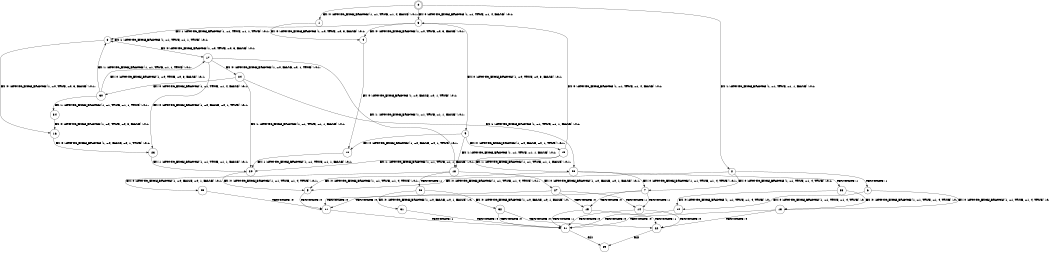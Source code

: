 digraph BCG {
size = "7, 10.5";
center = TRUE;
node [shape = circle];
0 [peripheries = 2];
0 -> 1 [label = "EX !0 !ATOMIC_EXCH_BRANCH (1, +1, TRUE, +1, 4, FALSE) !:0:1:"];
0 -> 2 [label = "EX !1 !ATOMIC_EXCH_BRANCH (1, +1, TRUE, +1, 1, FALSE) !:0:1:"];
0 -> 3 [label = "EX !0 !ATOMIC_EXCH_BRANCH (1, +1, TRUE, +1, 4, FALSE) !:0:1:"];
1 -> 4 [label = "EX !0 !ATOMIC_EXCH_BRANCH (1, +0, TRUE, +0, 3, FALSE) !:0:1:"];
2 -> 5 [label = "EX !0 !ATOMIC_EXCH_BRANCH (1, +1, TRUE, +1, 4, TRUE) !:0:1:"];
2 -> 6 [label = "TERMINATE !1"];
2 -> 7 [label = "EX !0 !ATOMIC_EXCH_BRANCH (1, +1, TRUE, +1, 4, TRUE) !:0:1:"];
3 -> 4 [label = "EX !0 !ATOMIC_EXCH_BRANCH (1, +0, TRUE, +0, 3, FALSE) !:0:1:"];
3 -> 8 [label = "EX !1 !ATOMIC_EXCH_BRANCH (1, +1, TRUE, +1, 1, TRUE) !:0:1:"];
3 -> 9 [label = "EX !0 !ATOMIC_EXCH_BRANCH (1, +0, TRUE, +0, 3, FALSE) !:0:1:"];
4 -> 10 [label = "EX !0 !ATOMIC_EXCH_BRANCH (1, +0, FALSE, +0, 1, TRUE) !:0:1:"];
5 -> 11 [label = "TERMINATE !0"];
6 -> 12 [label = "EX !0 !ATOMIC_EXCH_BRANCH (1, +1, TRUE, +1, 4, TRUE) !:0:"];
6 -> 13 [label = "EX !0 !ATOMIC_EXCH_BRANCH (1, +1, TRUE, +1, 4, TRUE) !:0:"];
7 -> 11 [label = "TERMINATE !0"];
7 -> 14 [label = "TERMINATE !1"];
7 -> 15 [label = "TERMINATE !0"];
8 -> 16 [label = "EX !0 !ATOMIC_EXCH_BRANCH (1, +0, TRUE, +0, 3, FALSE) !:0:1:"];
8 -> 8 [label = "EX !1 !ATOMIC_EXCH_BRANCH (1, +1, TRUE, +1, 1, TRUE) !:0:1:"];
8 -> 17 [label = "EX !0 !ATOMIC_EXCH_BRANCH (1, +0, TRUE, +0, 3, FALSE) !:0:1:"];
9 -> 10 [label = "EX !0 !ATOMIC_EXCH_BRANCH (1, +0, FALSE, +0, 1, TRUE) !:0:1:"];
9 -> 18 [label = "EX !1 !ATOMIC_EXCH_BRANCH (1, +1, TRUE, +1, 1, FALSE) !:0:1:"];
9 -> 19 [label = "EX !0 !ATOMIC_EXCH_BRANCH (1, +0, FALSE, +0, 1, TRUE) !:0:1:"];
10 -> 20 [label = "EX !1 !ATOMIC_EXCH_BRANCH (1, +1, TRUE, +1, 1, FALSE) !:0:1:"];
11 -> 21 [label = "TERMINATE !1"];
12 -> 21 [label = "TERMINATE !0"];
13 -> 21 [label = "TERMINATE !0"];
13 -> 22 [label = "TERMINATE !0"];
14 -> 21 [label = "TERMINATE !0"];
14 -> 22 [label = "TERMINATE !0"];
15 -> 21 [label = "TERMINATE !1"];
15 -> 22 [label = "TERMINATE !1"];
16 -> 23 [label = "EX !0 !ATOMIC_EXCH_BRANCH (1, +0, FALSE, +0, 1, TRUE) !:0:1:"];
17 -> 23 [label = "EX !0 !ATOMIC_EXCH_BRANCH (1, +0, FALSE, +0, 1, TRUE) !:0:1:"];
17 -> 18 [label = "EX !1 !ATOMIC_EXCH_BRANCH (1, +1, TRUE, +1, 1, FALSE) !:0:1:"];
17 -> 24 [label = "EX !0 !ATOMIC_EXCH_BRANCH (1, +0, FALSE, +0, 1, TRUE) !:0:1:"];
18 -> 25 [label = "EX !0 !ATOMIC_EXCH_BRANCH (1, +0, FALSE, +0, 1, FALSE) !:0:1:"];
18 -> 26 [label = "TERMINATE !1"];
18 -> 27 [label = "EX !0 !ATOMIC_EXCH_BRANCH (1, +0, FALSE, +0, 1, FALSE) !:0:1:"];
19 -> 20 [label = "EX !1 !ATOMIC_EXCH_BRANCH (1, +1, TRUE, +1, 1, FALSE) !:0:1:"];
19 -> 28 [label = "EX !1 !ATOMIC_EXCH_BRANCH (1, +1, TRUE, +1, 1, FALSE) !:0:1:"];
19 -> 3 [label = "EX !0 !ATOMIC_EXCH_BRANCH (1, +1, TRUE, +1, 4, FALSE) !:0:1:"];
20 -> 5 [label = "EX !0 !ATOMIC_EXCH_BRANCH (1, +1, TRUE, +1, 4, TRUE) !:0:1:"];
21 -> 29 [label = "exit"];
22 -> 29 [label = "exit"];
23 -> 20 [label = "EX !1 !ATOMIC_EXCH_BRANCH (1, +1, TRUE, +1, 1, FALSE) !:0:1:"];
24 -> 20 [label = "EX !1 !ATOMIC_EXCH_BRANCH (1, +1, TRUE, +1, 1, FALSE) !:0:1:"];
24 -> 28 [label = "EX !1 !ATOMIC_EXCH_BRANCH (1, +1, TRUE, +1, 1, FALSE) !:0:1:"];
24 -> 30 [label = "EX !0 !ATOMIC_EXCH_BRANCH (1, +1, TRUE, +1, 4, FALSE) !:0:1:"];
25 -> 11 [label = "TERMINATE !0"];
26 -> 31 [label = "EX !0 !ATOMIC_EXCH_BRANCH (1, +0, FALSE, +0, 1, FALSE) !:0:"];
26 -> 32 [label = "EX !0 !ATOMIC_EXCH_BRANCH (1, +0, FALSE, +0, 1, FALSE) !:0:"];
27 -> 11 [label = "TERMINATE !0"];
27 -> 14 [label = "TERMINATE !1"];
27 -> 15 [label = "TERMINATE !0"];
28 -> 5 [label = "EX !0 !ATOMIC_EXCH_BRANCH (1, +1, TRUE, +1, 4, TRUE) !:0:1:"];
28 -> 33 [label = "TERMINATE !1"];
28 -> 7 [label = "EX !0 !ATOMIC_EXCH_BRANCH (1, +1, TRUE, +1, 4, TRUE) !:0:1:"];
30 -> 34 [label = "EX !1 !ATOMIC_EXCH_BRANCH (1, +1, TRUE, +1, 1, TRUE) !:0:1:"];
30 -> 8 [label = "EX !1 !ATOMIC_EXCH_BRANCH (1, +1, TRUE, +1, 1, TRUE) !:0:1:"];
30 -> 17 [label = "EX !0 !ATOMIC_EXCH_BRANCH (1, +0, TRUE, +0, 3, FALSE) !:0:1:"];
31 -> 21 [label = "TERMINATE !0"];
32 -> 21 [label = "TERMINATE !0"];
32 -> 22 [label = "TERMINATE !0"];
33 -> 12 [label = "EX !0 !ATOMIC_EXCH_BRANCH (1, +1, TRUE, +1, 4, TRUE) !:0:"];
33 -> 13 [label = "EX !0 !ATOMIC_EXCH_BRANCH (1, +1, TRUE, +1, 4, TRUE) !:0:"];
34 -> 16 [label = "EX !0 !ATOMIC_EXCH_BRANCH (1, +0, TRUE, +0, 3, FALSE) !:0:1:"];
}
